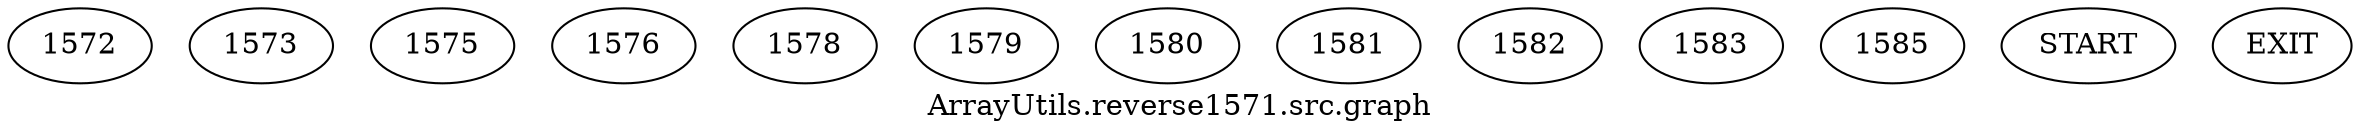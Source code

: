 /* --------------------------------------------------- */
/* Generated by Dr. Garbage Control Flow Graph Factory */
/* http://www.drgarbage.com                            */
/* Version: 4.5.0.201508311741                         */
/* Retrieved on: 2020-01-06 13:28:38.325               */
/* --------------------------------------------------- */
digraph "ArrayUtils.reverse1571.src.graph" {
 graph [label="ArrayUtils.reverse1571.src.graph"];
 2 [label="1572" ]
 3 [label="1573" ]
 4 [label="1575" ]
 5 [label="1576" ]
 6 [label="1578" ]
 7 [label="1579" ]
 8 [label="1580" ]
 9 [label="1581" ]
 10 [label="1582" ]
 11 [label="1583" ]
 12 [label="1585" ]
 13 [label="START" ]
 14 [label="EXIT" ]
 13  2
 2  3
 2  4
 4  5
 5  6
 11  6
 6  7
 7  8
 8  9
 9  10
 10  11
 6  12
 3  14
 12  14
}
